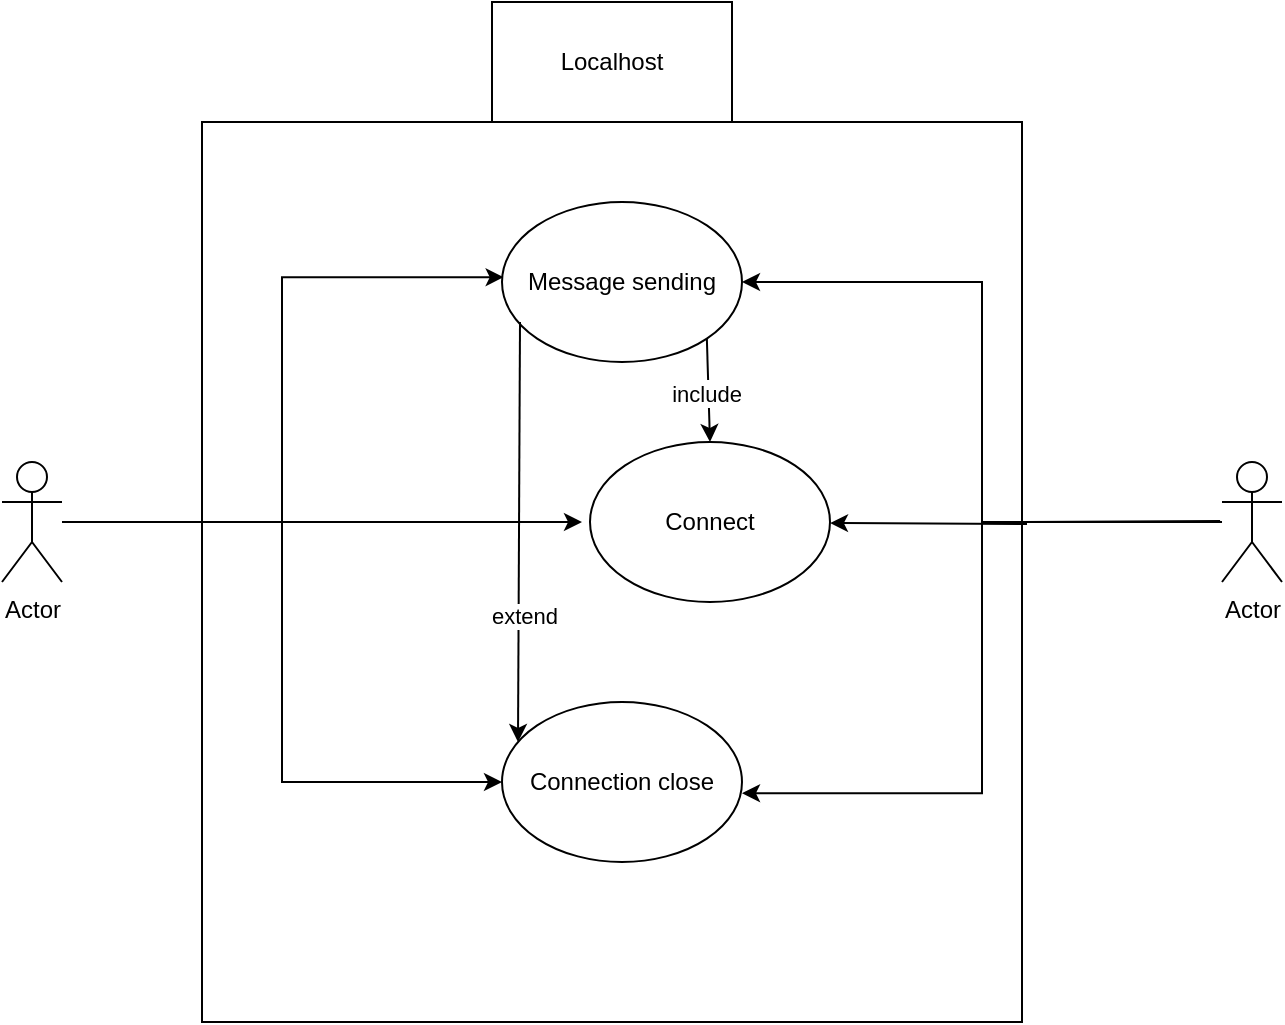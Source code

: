 <mxfile version="21.6.3" type="device">
  <diagram name="1 oldal" id="kKGLRRLIy2elZwywDD8y">
    <mxGraphModel dx="1322" dy="661" grid="1" gridSize="10" guides="1" tooltips="1" connect="1" arrows="1" fold="1" page="1" pageScale="1" pageWidth="827" pageHeight="1169" math="0" shadow="0">
      <root>
        <mxCell id="0" />
        <mxCell id="1" parent="0" />
        <mxCell id="_GlnKTPfscn0YQwkTsgH-2" value="Localhost" style="rounded=0;whiteSpace=wrap;html=1;" parent="1" vertex="1">
          <mxGeometry x="365" y="60" width="120" height="60" as="geometry" />
        </mxCell>
        <mxCell id="_GlnKTPfscn0YQwkTsgH-6" value="" style="rounded=0;whiteSpace=wrap;html=1;" parent="1" vertex="1">
          <mxGeometry x="220" y="120" width="410" height="450" as="geometry" />
        </mxCell>
        <mxCell id="Ph2PFU2cMYJnrhLlSGa4-18" style="edgeStyle=orthogonalEdgeStyle;rounded=0;orthogonalLoop=1;jettySize=auto;html=1;entryX=0;entryY=0.5;entryDx=0;entryDy=0;" edge="1" parent="1" source="_GlnKTPfscn0YQwkTsgH-16" target="Ph2PFU2cMYJnrhLlSGa4-3">
          <mxGeometry relative="1" as="geometry" />
        </mxCell>
        <mxCell id="Ph2PFU2cMYJnrhLlSGa4-20" style="edgeStyle=orthogonalEdgeStyle;rounded=0;orthogonalLoop=1;jettySize=auto;html=1;entryX=0.007;entryY=0.47;entryDx=0;entryDy=0;entryPerimeter=0;" edge="1" parent="1" source="_GlnKTPfscn0YQwkTsgH-16" target="Ph2PFU2cMYJnrhLlSGa4-2">
          <mxGeometry relative="1" as="geometry">
            <mxPoint x="135" y="200" as="targetPoint" />
          </mxGeometry>
        </mxCell>
        <mxCell id="Ph2PFU2cMYJnrhLlSGa4-21" style="edgeStyle=orthogonalEdgeStyle;rounded=0;orthogonalLoop=1;jettySize=auto;html=1;" edge="1" parent="1" source="_GlnKTPfscn0YQwkTsgH-16">
          <mxGeometry relative="1" as="geometry">
            <mxPoint x="410" y="320" as="targetPoint" />
          </mxGeometry>
        </mxCell>
        <mxCell id="_GlnKTPfscn0YQwkTsgH-16" value="Actor" style="shape=umlActor;verticalLabelPosition=bottom;verticalAlign=top;html=1;outlineConnect=0;" parent="1" vertex="1">
          <mxGeometry x="120" y="290" width="30" height="60" as="geometry" />
        </mxCell>
        <mxCell id="Ph2PFU2cMYJnrhLlSGa4-6" style="edgeStyle=orthogonalEdgeStyle;rounded=0;orthogonalLoop=1;jettySize=auto;html=1;entryX=1.008;entryY=0.638;entryDx=0;entryDy=0;entryPerimeter=0;" edge="1" parent="1">
          <mxGeometry relative="1" as="geometry">
            <mxPoint x="729.04" y="319.48" as="sourcePoint" />
            <mxPoint x="534" y="320.52" as="targetPoint" />
          </mxGeometry>
        </mxCell>
        <mxCell id="Ph2PFU2cMYJnrhLlSGa4-22" style="edgeStyle=orthogonalEdgeStyle;rounded=0;orthogonalLoop=1;jettySize=auto;html=1;entryX=1;entryY=0.5;entryDx=0;entryDy=0;" edge="1" parent="1" source="_GlnKTPfscn0YQwkTsgH-17" target="Ph2PFU2cMYJnrhLlSGa4-2">
          <mxGeometry relative="1" as="geometry" />
        </mxCell>
        <mxCell id="Ph2PFU2cMYJnrhLlSGa4-23" style="edgeStyle=orthogonalEdgeStyle;rounded=0;orthogonalLoop=1;jettySize=auto;html=1;entryX=1;entryY=0.57;entryDx=0;entryDy=0;entryPerimeter=0;" edge="1" parent="1" source="_GlnKTPfscn0YQwkTsgH-17" target="Ph2PFU2cMYJnrhLlSGa4-3">
          <mxGeometry relative="1" as="geometry" />
        </mxCell>
        <mxCell id="_GlnKTPfscn0YQwkTsgH-17" value="Actor" style="shape=umlActor;verticalLabelPosition=bottom;verticalAlign=top;html=1;outlineConnect=0;" parent="1" vertex="1">
          <mxGeometry x="730" y="290" width="30" height="60" as="geometry" />
        </mxCell>
        <mxCell id="Ph2PFU2cMYJnrhLlSGa4-1" value="Connect" style="ellipse;whiteSpace=wrap;html=1;" vertex="1" parent="1">
          <mxGeometry x="414" y="280" width="120" height="80" as="geometry" />
        </mxCell>
        <mxCell id="Ph2PFU2cMYJnrhLlSGa4-2" value="Message sending" style="ellipse;whiteSpace=wrap;html=1;" vertex="1" parent="1">
          <mxGeometry x="370" y="160" width="120" height="80" as="geometry" />
        </mxCell>
        <mxCell id="Ph2PFU2cMYJnrhLlSGa4-3" value="Connection close" style="ellipse;whiteSpace=wrap;html=1;" vertex="1" parent="1">
          <mxGeometry x="370" y="410" width="120" height="80" as="geometry" />
        </mxCell>
        <mxCell id="Ph2PFU2cMYJnrhLlSGa4-9" value="" style="endArrow=classic;html=1;rounded=0;exitX=1;exitY=1;exitDx=0;exitDy=0;entryX=0.5;entryY=0;entryDx=0;entryDy=0;" edge="1" parent="1" source="Ph2PFU2cMYJnrhLlSGa4-2" target="Ph2PFU2cMYJnrhLlSGa4-1">
          <mxGeometry relative="1" as="geometry">
            <mxPoint x="360" y="390" as="sourcePoint" />
            <mxPoint x="460" y="390" as="targetPoint" />
          </mxGeometry>
        </mxCell>
        <mxCell id="Ph2PFU2cMYJnrhLlSGa4-10" value="Label" style="edgeLabel;resizable=0;html=1;align=center;verticalAlign=middle;" connectable="0" vertex="1" parent="Ph2PFU2cMYJnrhLlSGa4-9">
          <mxGeometry relative="1" as="geometry" />
        </mxCell>
        <mxCell id="Ph2PFU2cMYJnrhLlSGa4-11" value="include" style="edgeLabel;html=1;align=center;verticalAlign=middle;resizable=0;points=[];" vertex="1" connectable="0" parent="Ph2PFU2cMYJnrhLlSGa4-9">
          <mxGeometry x="0.05" y="-1" relative="1" as="geometry">
            <mxPoint as="offset" />
          </mxGeometry>
        </mxCell>
        <mxCell id="Ph2PFU2cMYJnrhLlSGa4-12" value="" style="endArrow=classic;html=1;rounded=0;exitX=0.075;exitY=0.738;exitDx=0;exitDy=0;exitPerimeter=0;" edge="1" parent="1">
          <mxGeometry relative="1" as="geometry">
            <mxPoint x="379" y="220.0" as="sourcePoint" />
            <mxPoint x="378" y="430" as="targetPoint" />
          </mxGeometry>
        </mxCell>
        <mxCell id="Ph2PFU2cMYJnrhLlSGa4-16" value="extend" style="edgeLabel;html=1;align=center;verticalAlign=middle;resizable=0;points=[];" vertex="1" connectable="0" parent="Ph2PFU2cMYJnrhLlSGa4-12">
          <mxGeometry x="-0.01" y="2" relative="1" as="geometry">
            <mxPoint y="43" as="offset" />
          </mxGeometry>
        </mxCell>
      </root>
    </mxGraphModel>
  </diagram>
</mxfile>
